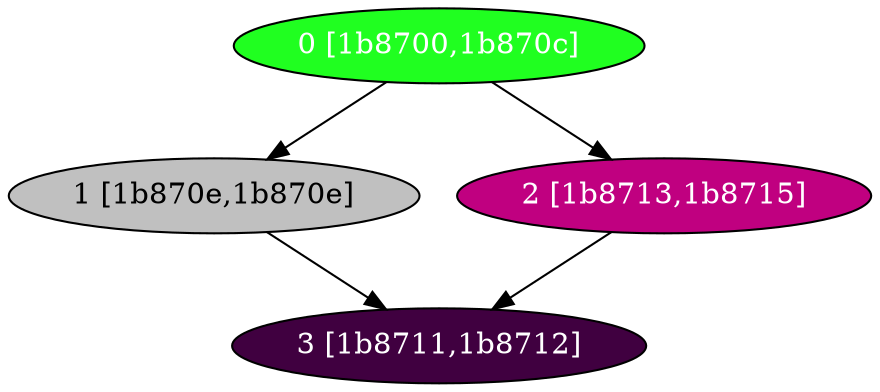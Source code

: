 diGraph libnss3{
	libnss3_0  [style=filled fillcolor="#20FF20" fontcolor="#ffffff" shape=oval label="0 [1b8700,1b870c]"]
	libnss3_1  [style=filled fillcolor="#C0C0C0" fontcolor="#000000" shape=oval label="1 [1b870e,1b870e]"]
	libnss3_2  [style=filled fillcolor="#C00080" fontcolor="#ffffff" shape=oval label="2 [1b8713,1b8715]"]
	libnss3_3  [style=filled fillcolor="#400040" fontcolor="#ffffff" shape=oval label="3 [1b8711,1b8712]"]

	libnss3_0 -> libnss3_1
	libnss3_0 -> libnss3_2
	libnss3_1 -> libnss3_3
	libnss3_2 -> libnss3_3
}